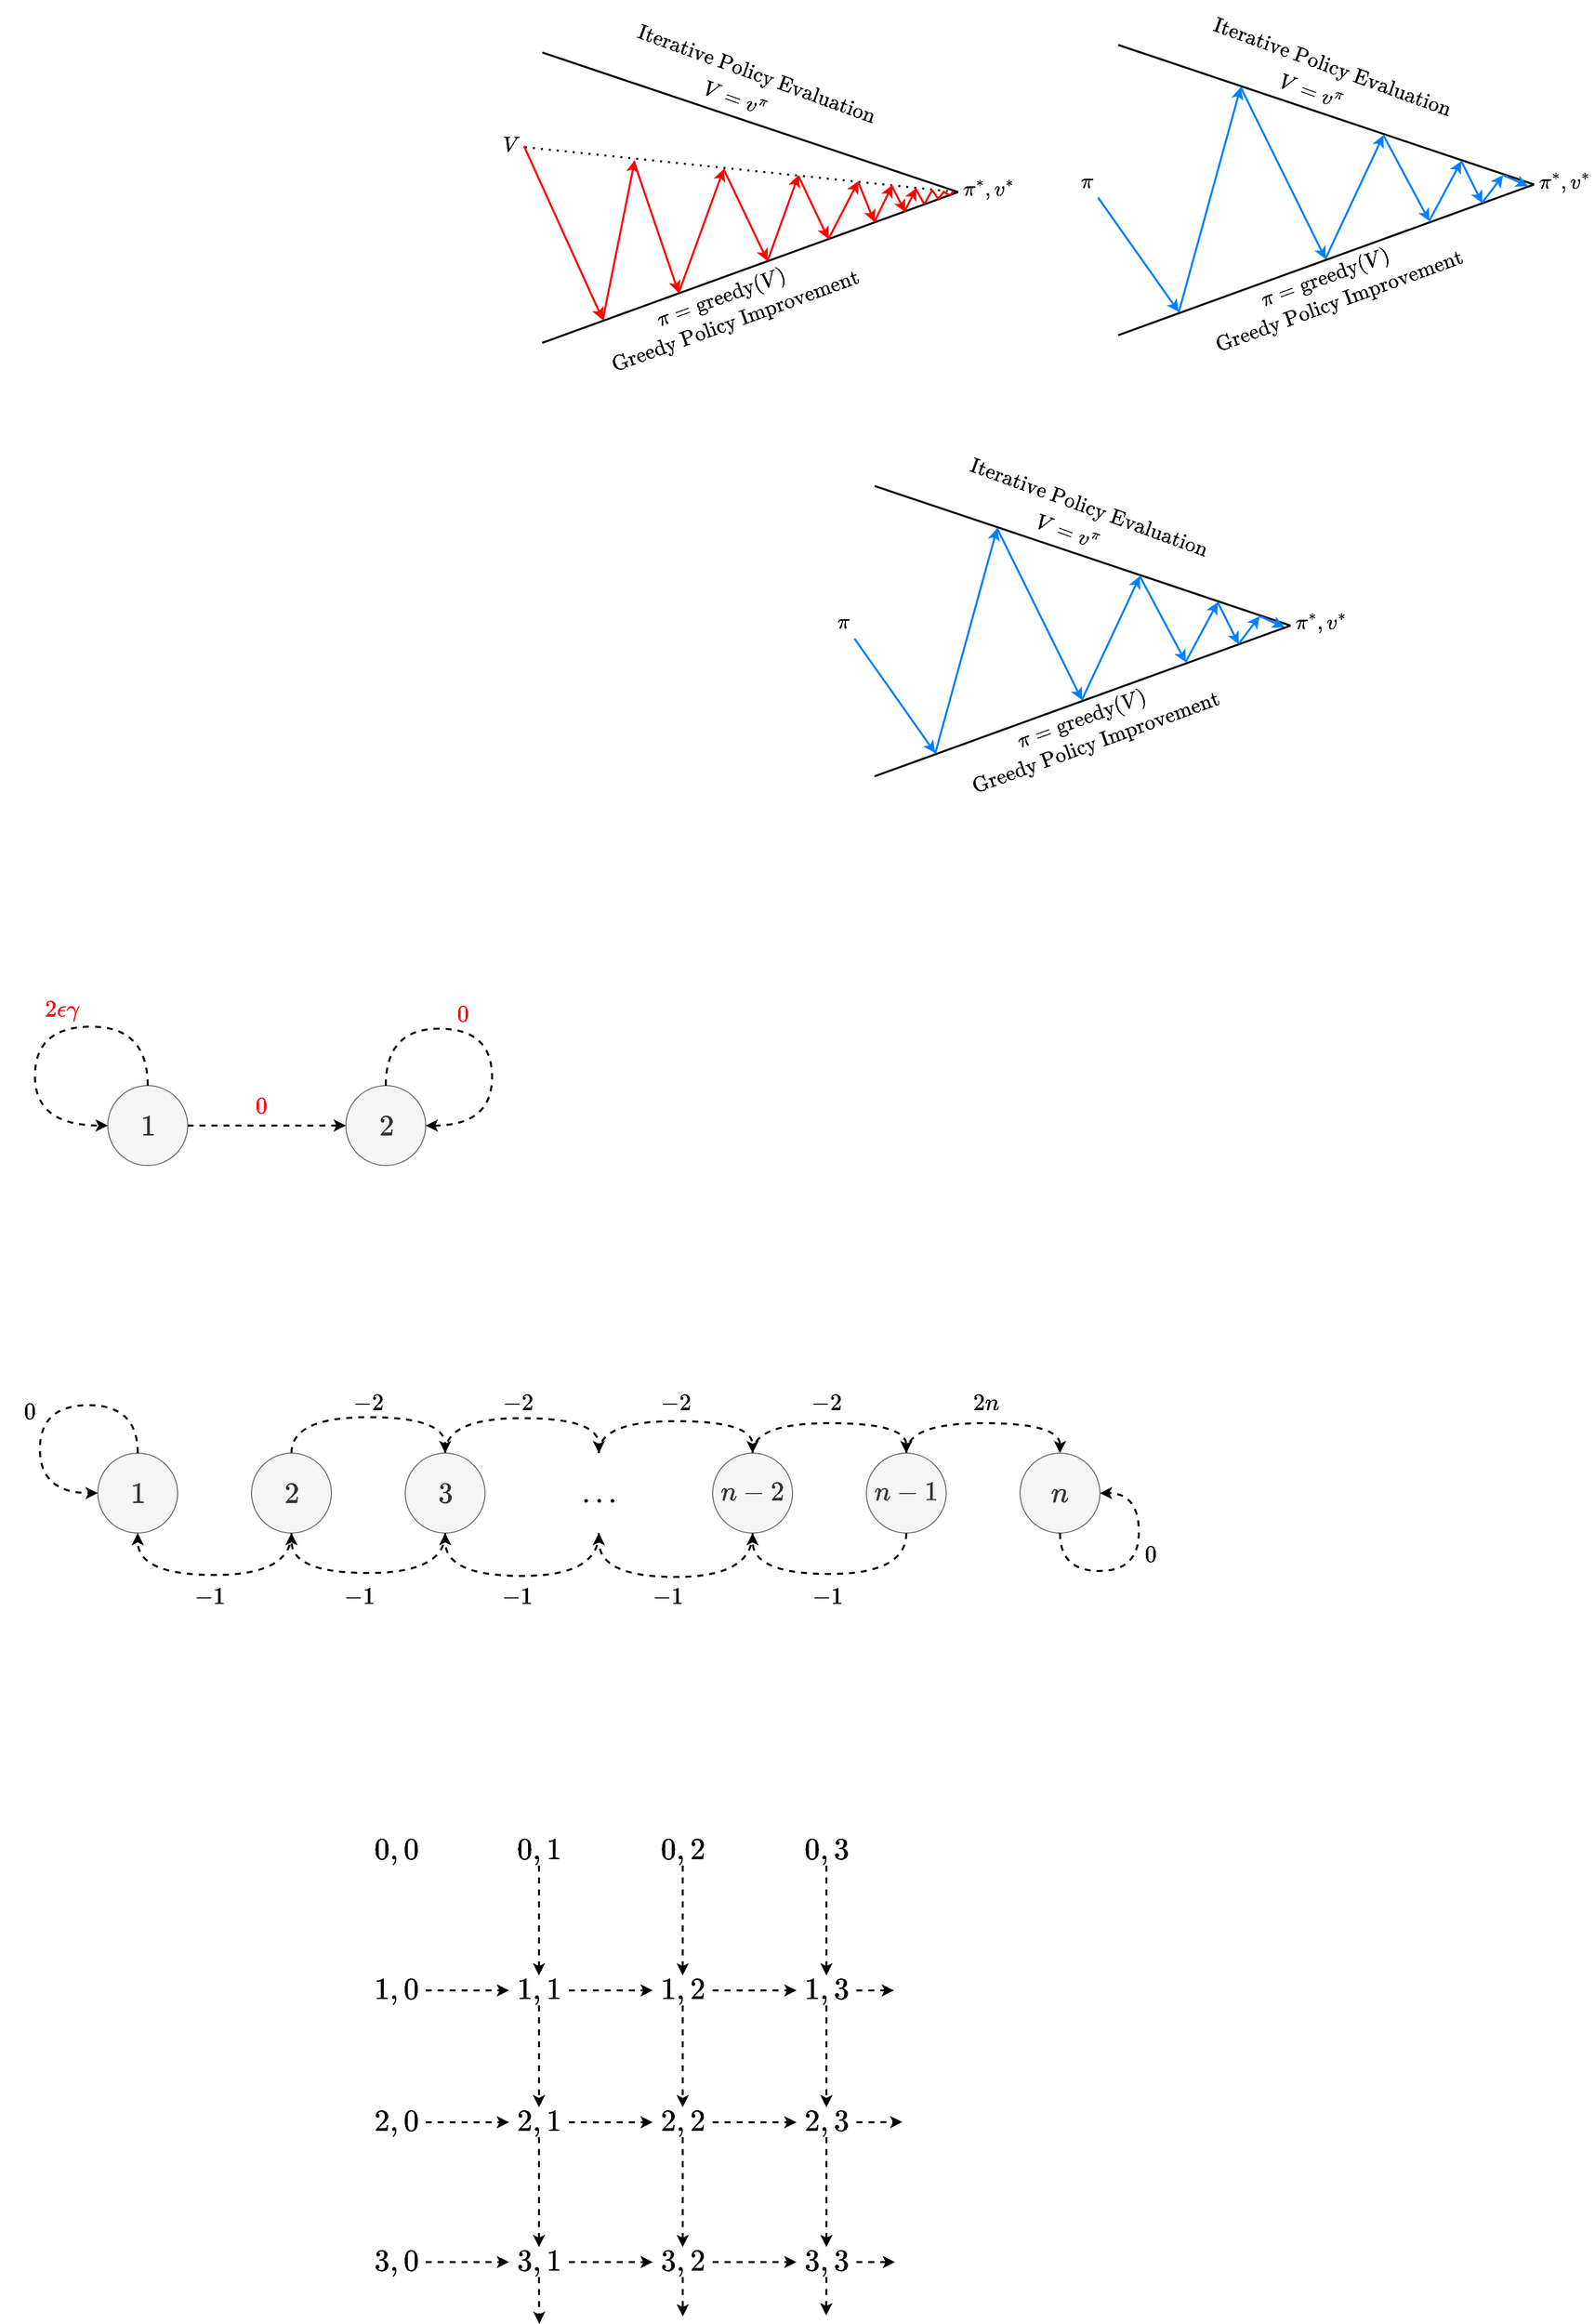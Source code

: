 <mxfile version="21.5.2" type="device">
  <diagram name="Page-1" id="cfPqJcOAZDK_d3xBsmeo">
    <mxGraphModel dx="842" dy="1165" grid="0" gridSize="10" guides="1" tooltips="1" connect="1" arrows="1" fold="1" page="0" pageScale="1" pageWidth="850" pageHeight="1100" math="1" shadow="0">
      <root>
        <mxCell id="0" />
        <mxCell id="1" parent="0" />
        <mxCell id="eVUh2sTWQAKDTClY-ghB-1" value="" style="endArrow=none;html=1;rounded=0;exitX=1.002;exitY=0.901;exitDx=0;exitDy=0;exitPerimeter=0;strokeWidth=2;" edge="1" parent="1">
          <mxGeometry width="50" height="50" relative="1" as="geometry">
            <mxPoint x="1053.24" y="7.284" as="sourcePoint" />
            <mxPoint x="1470" y="-143.66" as="targetPoint" />
          </mxGeometry>
        </mxCell>
        <mxCell id="eVUh2sTWQAKDTClY-ghB-2" value="" style="endArrow=none;html=1;rounded=0;exitX=1.003;exitY=0.056;exitDx=0;exitDy=0;exitPerimeter=0;strokeWidth=2;" edge="1" parent="1">
          <mxGeometry width="50" height="50" relative="1" as="geometry">
            <mxPoint x="1053.36" y="-283.396" as="sourcePoint" />
            <mxPoint x="1470" y="-143.66" as="targetPoint" />
          </mxGeometry>
        </mxCell>
        <mxCell id="eVUh2sTWQAKDTClY-ghB-5" value="" style="endArrow=none;dashed=1;html=1;dashPattern=1 3;strokeWidth=2;rounded=0;" edge="1" parent="1">
          <mxGeometry width="50" height="50" relative="1" as="geometry">
            <mxPoint x="1036" y="-188.66" as="sourcePoint" />
            <mxPoint x="1469" y="-143.66" as="targetPoint" />
          </mxGeometry>
        </mxCell>
        <mxCell id="eVUh2sTWQAKDTClY-ghB-6" value="$$V$$" style="text;html=1;strokeColor=none;fillColor=none;align=center;verticalAlign=middle;whiteSpace=wrap;rounded=0;fontSize=18;" vertex="1" parent="1">
          <mxGeometry x="1010" y="-204.66" width="25" height="30" as="geometry" />
        </mxCell>
        <mxCell id="eVUh2sTWQAKDTClY-ghB-7" value="" style="endArrow=classic;html=1;rounded=0;exitX=1;exitY=0.5;exitDx=0;exitDy=0;strokeWidth=2;fillColor=#dae8fc;strokeColor=#FF0000;" edge="1" parent="1" source="eVUh2sTWQAKDTClY-ghB-6">
          <mxGeometry width="50" height="50" relative="1" as="geometry">
            <mxPoint x="1112" y="-84.66" as="sourcePoint" />
            <mxPoint x="1114" y="-15.66" as="targetPoint" />
          </mxGeometry>
        </mxCell>
        <mxCell id="eVUh2sTWQAKDTClY-ghB-8" value="" style="endArrow=classic;html=1;rounded=0;strokeWidth=2;fillColor=#dae8fc;strokeColor=#FF0000;" edge="1" parent="1">
          <mxGeometry width="50" height="50" relative="1" as="geometry">
            <mxPoint x="1114" y="-15.66" as="sourcePoint" />
            <mxPoint x="1146" y="-175.66" as="targetPoint" />
          </mxGeometry>
        </mxCell>
        <mxCell id="eVUh2sTWQAKDTClY-ghB-9" value="" style="endArrow=classic;html=1;rounded=0;exitX=1;exitY=0.5;exitDx=0;exitDy=0;strokeWidth=2;fillColor=#dae8fc;strokeColor=#FF0000;" edge="1" parent="1">
          <mxGeometry width="50" height="50" relative="1" as="geometry">
            <mxPoint x="1145" y="-174.66" as="sourcePoint" />
            <mxPoint x="1190" y="-42.66" as="targetPoint" />
          </mxGeometry>
        </mxCell>
        <mxCell id="eVUh2sTWQAKDTClY-ghB-10" value="" style="endArrow=classic;html=1;rounded=0;strokeWidth=2;fillColor=#dae8fc;strokeColor=#FF0000;" edge="1" parent="1">
          <mxGeometry width="50" height="50" relative="1" as="geometry">
            <mxPoint x="1190" y="-42.66" as="sourcePoint" />
            <mxPoint x="1235" y="-166.66" as="targetPoint" />
          </mxGeometry>
        </mxCell>
        <mxCell id="eVUh2sTWQAKDTClY-ghB-11" value="" style="endArrow=classic;html=1;rounded=0;strokeWidth=2;fillColor=#dae8fc;strokeColor=#FF0000;" edge="1" parent="1">
          <mxGeometry width="50" height="50" relative="1" as="geometry">
            <mxPoint x="1235" y="-166.66" as="sourcePoint" />
            <mxPoint x="1279" y="-74.66" as="targetPoint" />
          </mxGeometry>
        </mxCell>
        <mxCell id="eVUh2sTWQAKDTClY-ghB-12" value="" style="endArrow=classic;html=1;rounded=0;strokeWidth=2;fillColor=#dae8fc;strokeColor=#FF0000;" edge="1" parent="1">
          <mxGeometry width="50" height="50" relative="1" as="geometry">
            <mxPoint x="1279" y="-74.66" as="sourcePoint" />
            <mxPoint x="1310" y="-160.66" as="targetPoint" />
          </mxGeometry>
        </mxCell>
        <mxCell id="eVUh2sTWQAKDTClY-ghB-13" value="" style="endArrow=classic;html=1;rounded=0;strokeWidth=2;fillColor=#dae8fc;strokeColor=#FF0000;" edge="1" parent="1">
          <mxGeometry width="50" height="50" relative="1" as="geometry">
            <mxPoint x="1310" y="-159.66" as="sourcePoint" />
            <mxPoint x="1340" y="-96.66" as="targetPoint" />
          </mxGeometry>
        </mxCell>
        <mxCell id="eVUh2sTWQAKDTClY-ghB-14" value="" style="endArrow=classic;html=1;rounded=0;strokeWidth=2;fillColor=#dae8fc;strokeColor=#FF0000;" edge="1" parent="1">
          <mxGeometry width="50" height="50" relative="1" as="geometry">
            <mxPoint x="1340" y="-96.66" as="sourcePoint" />
            <mxPoint x="1370" y="-154.66" as="targetPoint" />
          </mxGeometry>
        </mxCell>
        <mxCell id="eVUh2sTWQAKDTClY-ghB-15" value="" style="endArrow=classic;html=1;rounded=0;strokeWidth=2;fillColor=#dae8fc;strokeColor=#FF0000;" edge="1" parent="1">
          <mxGeometry width="50" height="50" relative="1" as="geometry">
            <mxPoint x="1370" y="-153.66" as="sourcePoint" />
            <mxPoint x="1386" y="-113.66" as="targetPoint" />
          </mxGeometry>
        </mxCell>
        <mxCell id="eVUh2sTWQAKDTClY-ghB-16" value="" style="endArrow=classic;html=1;rounded=0;strokeWidth=2;fillColor=#dae8fc;strokeColor=#FF0000;" edge="1" parent="1">
          <mxGeometry width="50" height="50" relative="1" as="geometry">
            <mxPoint x="1386" y="-113.66" as="sourcePoint" />
            <mxPoint x="1404" y="-150.66" as="targetPoint" />
          </mxGeometry>
        </mxCell>
        <mxCell id="eVUh2sTWQAKDTClY-ghB-18" value="" style="endArrow=classic;html=1;rounded=0;strokeWidth=2;fillColor=#dae8fc;strokeColor=#FF0000;" edge="1" parent="1">
          <mxGeometry width="50" height="50" relative="1" as="geometry">
            <mxPoint x="1403" y="-150.66" as="sourcePoint" />
            <mxPoint x="1417" y="-123.66" as="targetPoint" />
          </mxGeometry>
        </mxCell>
        <mxCell id="eVUh2sTWQAKDTClY-ghB-19" value="" style="endArrow=classic;html=1;rounded=0;strokeWidth=2;fillColor=#dae8fc;strokeColor=#FF0000;" edge="1" parent="1">
          <mxGeometry width="50" height="50" relative="1" as="geometry">
            <mxPoint x="1416" y="-123.66" as="sourcePoint" />
            <mxPoint x="1428" y="-147.66" as="targetPoint" />
          </mxGeometry>
        </mxCell>
        <mxCell id="eVUh2sTWQAKDTClY-ghB-20" value="" style="endArrow=none;html=1;rounded=0;endFill=0;strokeWidth=2;fillColor=#dae8fc;strokeColor=#FF0000;" edge="1" parent="1">
          <mxGeometry width="50" height="50" relative="1" as="geometry">
            <mxPoint x="1427" y="-147.66" as="sourcePoint" />
            <mxPoint x="1436" y="-131.66" as="targetPoint" />
          </mxGeometry>
        </mxCell>
        <mxCell id="eVUh2sTWQAKDTClY-ghB-21" value="" style="endArrow=none;html=1;rounded=0;endFill=0;strokeWidth=2;fillColor=#dae8fc;strokeColor=#FF0000;" edge="1" parent="1">
          <mxGeometry width="50" height="50" relative="1" as="geometry">
            <mxPoint x="1436" y="-131.66" as="sourcePoint" />
            <mxPoint x="1444" y="-145.66" as="targetPoint" />
          </mxGeometry>
        </mxCell>
        <mxCell id="eVUh2sTWQAKDTClY-ghB-22" value="" style="endArrow=none;html=1;rounded=0;endFill=0;strokeWidth=2;fillColor=#dae8fc;strokeColor=#FF0000;" edge="1" parent="1">
          <mxGeometry width="50" height="50" relative="1" as="geometry">
            <mxPoint x="1444" y="-145.66" as="sourcePoint" />
            <mxPoint x="1450" y="-136.66" as="targetPoint" />
          </mxGeometry>
        </mxCell>
        <mxCell id="eVUh2sTWQAKDTClY-ghB-23" value="" style="endArrow=none;html=1;rounded=0;endFill=0;strokeWidth=2;fillColor=#dae8fc;strokeColor=#FF0000;" edge="1" parent="1">
          <mxGeometry width="50" height="50" relative="1" as="geometry">
            <mxPoint x="1450" y="-136.66" as="sourcePoint" />
            <mxPoint x="1456" y="-144.66" as="targetPoint" />
          </mxGeometry>
        </mxCell>
        <mxCell id="eVUh2sTWQAKDTClY-ghB-24" value="" style="endArrow=none;html=1;rounded=0;endFill=0;strokeWidth=2;fillColor=#dae8fc;strokeColor=#FF0000;" edge="1" parent="1">
          <mxGeometry width="50" height="50" relative="1" as="geometry">
            <mxPoint x="1456" y="-143.66" as="sourcePoint" />
            <mxPoint x="1461" y="-140.66" as="targetPoint" />
          </mxGeometry>
        </mxCell>
        <mxCell id="eVUh2sTWQAKDTClY-ghB-25" value="" style="endArrow=none;html=1;rounded=0;endFill=0;strokeWidth=2;fillColor=#dae8fc;strokeColor=#FF0000;" edge="1" parent="1">
          <mxGeometry width="50" height="50" relative="1" as="geometry">
            <mxPoint x="1462" y="-140.66" as="sourcePoint" />
            <mxPoint x="1465" y="-144.66" as="targetPoint" />
          </mxGeometry>
        </mxCell>
        <mxCell id="eVUh2sTWQAKDTClY-ghB-26" value="$$\pi=\text{greedy}(V)$$" style="text;html=1;strokeColor=none;fillColor=none;align=center;verticalAlign=middle;whiteSpace=wrap;rounded=0;rotation=-20;fontSize=18;" vertex="1" parent="1">
          <mxGeometry x="1203" y="-52.66" width="60" height="30" as="geometry" />
        </mxCell>
        <mxCell id="eVUh2sTWQAKDTClY-ghB-27" value="$$V = v^\pi$$" style="text;html=1;strokeColor=none;fillColor=none;align=center;verticalAlign=middle;whiteSpace=wrap;rounded=0;rotation=20;fontSize=18;" vertex="1" parent="1">
          <mxGeometry x="1171" y="-250.66" width="151" height="30" as="geometry" />
        </mxCell>
        <mxCell id="eVUh2sTWQAKDTClY-ghB-31" value="$$\pi^*, v^*$$" style="text;html=1;strokeColor=none;fillColor=none;align=center;verticalAlign=middle;whiteSpace=wrap;rounded=0;fontSize=18;" vertex="1" parent="1">
          <mxGeometry x="1488" y="-160.66" width="25" height="30" as="geometry" />
        </mxCell>
        <mxCell id="eVUh2sTWQAKDTClY-ghB-32" value="&lt;font style=&quot;font-size: 18px;&quot;&gt;$$\text{Greedy Policy Improvement}$$&lt;/font&gt;" style="text;html=1;strokeColor=none;fillColor=none;align=center;verticalAlign=middle;whiteSpace=wrap;rounded=0;rotation=-20;" vertex="1" parent="1">
          <mxGeometry x="1216.5" y="-28.66" width="60" height="30" as="geometry" />
        </mxCell>
        <mxCell id="eVUh2sTWQAKDTClY-ghB-33" value="&lt;font style=&quot;font-size: 18px;&quot;&gt;$$\text{Iterative Policy Evaluation}$$&lt;/font&gt;" style="text;html=1;strokeColor=none;fillColor=none;align=center;verticalAlign=middle;whiteSpace=wrap;rounded=0;rotation=20;" vertex="1" parent="1">
          <mxGeometry x="1130" y="-275.66" width="276" height="30" as="geometry" />
        </mxCell>
        <mxCell id="eVUh2sTWQAKDTClY-ghB-34" value="" style="endArrow=none;html=1;rounded=0;exitX=1.002;exitY=0.901;exitDx=0;exitDy=0;exitPerimeter=0;strokeWidth=2;" edge="1" parent="1">
          <mxGeometry width="50" height="50" relative="1" as="geometry">
            <mxPoint x="1630.24" y="-0.316" as="sourcePoint" />
            <mxPoint x="2047" y="-151.26" as="targetPoint" />
          </mxGeometry>
        </mxCell>
        <mxCell id="eVUh2sTWQAKDTClY-ghB-35" value="" style="endArrow=none;html=1;rounded=0;exitX=1.003;exitY=0.056;exitDx=0;exitDy=0;exitPerimeter=0;strokeWidth=2;" edge="1" parent="1">
          <mxGeometry width="50" height="50" relative="1" as="geometry">
            <mxPoint x="1630.36" y="-290.996" as="sourcePoint" />
            <mxPoint x="2047" y="-151.26" as="targetPoint" />
          </mxGeometry>
        </mxCell>
        <mxCell id="eVUh2sTWQAKDTClY-ghB-37" value="$$\pi$$" style="text;html=1;strokeColor=none;fillColor=none;align=center;verticalAlign=middle;whiteSpace=wrap;rounded=0;fontSize=18;" vertex="1" parent="1">
          <mxGeometry x="1587" y="-168.26" width="25" height="30" as="geometry" />
        </mxCell>
        <mxCell id="eVUh2sTWQAKDTClY-ghB-38" value="" style="endArrow=classic;html=1;rounded=0;exitX=1;exitY=0.5;exitDx=0;exitDy=0;strokeWidth=2;fillColor=#dae8fc;strokeColor=#007FFF;" edge="1" parent="1">
          <mxGeometry width="50" height="50" relative="1" as="geometry">
            <mxPoint x="1753" y="-248.66" as="sourcePoint" />
            <mxPoint x="1838" y="-76.66" as="targetPoint" />
          </mxGeometry>
        </mxCell>
        <mxCell id="eVUh2sTWQAKDTClY-ghB-39" value="" style="endArrow=classic;html=1;rounded=0;strokeWidth=2;fillColor=#dae8fc;strokeColor=#007FFF;" edge="1" parent="1">
          <mxGeometry width="50" height="50" relative="1" as="geometry">
            <mxPoint x="1691" y="-23.26" as="sourcePoint" />
            <mxPoint x="1753" y="-248.66" as="targetPoint" />
          </mxGeometry>
        </mxCell>
        <mxCell id="eVUh2sTWQAKDTClY-ghB-56" value="$$\pi=\text{greedy}(V)$$" style="text;html=1;strokeColor=none;fillColor=none;align=center;verticalAlign=middle;whiteSpace=wrap;rounded=0;rotation=-20;fontSize=18;" vertex="1" parent="1">
          <mxGeometry x="1808.25" y="-72.66" width="60" height="30" as="geometry" />
        </mxCell>
        <mxCell id="eVUh2sTWQAKDTClY-ghB-57" value="$$V = v^\pi$$" style="text;html=1;strokeColor=none;fillColor=none;align=center;verticalAlign=middle;whiteSpace=wrap;rounded=0;rotation=20;fontSize=18;" vertex="1" parent="1">
          <mxGeometry x="1748" y="-258.26" width="151" height="30" as="geometry" />
        </mxCell>
        <mxCell id="eVUh2sTWQAKDTClY-ghB-58" value="$$\pi^*, v^*$$" style="text;html=1;strokeColor=none;fillColor=none;align=center;verticalAlign=middle;whiteSpace=wrap;rounded=0;fontSize=18;" vertex="1" parent="1">
          <mxGeometry x="2065" y="-168.26" width="25" height="30" as="geometry" />
        </mxCell>
        <mxCell id="eVUh2sTWQAKDTClY-ghB-59" value="&lt;font style=&quot;font-size: 18px;&quot;&gt;$$\text{Greedy Policy Improvement}$$&lt;/font&gt;" style="text;html=1;strokeColor=none;fillColor=none;align=center;verticalAlign=middle;whiteSpace=wrap;rounded=0;rotation=-20;" vertex="1" parent="1">
          <mxGeometry x="1821.75" y="-48.66" width="60" height="30" as="geometry" />
        </mxCell>
        <mxCell id="eVUh2sTWQAKDTClY-ghB-60" value="&lt;font style=&quot;font-size: 18px;&quot;&gt;$$\text{Iterative Policy Evaluation}$$&lt;/font&gt;" style="text;html=1;strokeColor=none;fillColor=none;align=center;verticalAlign=middle;whiteSpace=wrap;rounded=0;rotation=20;" vertex="1" parent="1">
          <mxGeometry x="1707" y="-283.26" width="276" height="30" as="geometry" />
        </mxCell>
        <mxCell id="eVUh2sTWQAKDTClY-ghB-61" value="" style="endArrow=classic;html=1;rounded=0;strokeWidth=2;fillColor=#dae8fc;strokeColor=#007FFF;" edge="1" parent="1" source="eVUh2sTWQAKDTClY-ghB-37">
          <mxGeometry width="50" height="50" relative="1" as="geometry">
            <mxPoint x="1622" y="-143.66" as="sourcePoint" />
            <mxPoint x="1691" y="-23.66" as="targetPoint" />
          </mxGeometry>
        </mxCell>
        <mxCell id="eVUh2sTWQAKDTClY-ghB-64" value="" style="endArrow=classic;html=1;rounded=0;exitX=1;exitY=0.5;exitDx=0;exitDy=0;strokeWidth=2;fillColor=#dae8fc;strokeColor=#007FFF;" edge="1" parent="1">
          <mxGeometry width="50" height="50" relative="1" as="geometry">
            <mxPoint x="1896" y="-200.66" as="sourcePoint" />
            <mxPoint x="1942" y="-114.66" as="targetPoint" />
          </mxGeometry>
        </mxCell>
        <mxCell id="eVUh2sTWQAKDTClY-ghB-65" value="" style="endArrow=classic;html=1;rounded=0;strokeWidth=2;fillColor=#dae8fc;strokeColor=#007FFF;" edge="1" parent="1">
          <mxGeometry width="50" height="50" relative="1" as="geometry">
            <mxPoint x="1838" y="-76.96" as="sourcePoint" />
            <mxPoint x="1896" y="-200.66" as="targetPoint" />
          </mxGeometry>
        </mxCell>
        <mxCell id="eVUh2sTWQAKDTClY-ghB-66" value="" style="endArrow=classic;html=1;rounded=0;exitX=1;exitY=0.5;exitDx=0;exitDy=0;strokeWidth=2;fillColor=#dae8fc;strokeColor=#007FFF;" edge="1" parent="1">
          <mxGeometry width="50" height="50" relative="1" as="geometry">
            <mxPoint x="1974" y="-174.66" as="sourcePoint" />
            <mxPoint x="1995" y="-132.66" as="targetPoint" />
          </mxGeometry>
        </mxCell>
        <mxCell id="eVUh2sTWQAKDTClY-ghB-67" value="" style="endArrow=classic;html=1;rounded=0;strokeWidth=2;fillColor=#dae8fc;strokeColor=#007FFF;" edge="1" parent="1">
          <mxGeometry width="50" height="50" relative="1" as="geometry">
            <mxPoint x="1942" y="-114.96" as="sourcePoint" />
            <mxPoint x="1974" y="-174.66" as="targetPoint" />
          </mxGeometry>
        </mxCell>
        <mxCell id="eVUh2sTWQAKDTClY-ghB-68" value="" style="endArrow=classic;html=1;rounded=0;exitX=1;exitY=0.5;exitDx=0;exitDy=0;strokeWidth=2;fillColor=#dae8fc;strokeColor=#007FFF;" edge="1" parent="1">
          <mxGeometry width="50" height="50" relative="1" as="geometry">
            <mxPoint x="2016" y="-160.66" as="sourcePoint" />
            <mxPoint x="2041" y="-149.66" as="targetPoint" />
          </mxGeometry>
        </mxCell>
        <mxCell id="eVUh2sTWQAKDTClY-ghB-69" value="" style="endArrow=classic;html=1;rounded=0;strokeWidth=2;fillColor=#dae8fc;strokeColor=#007FFF;" edge="1" parent="1">
          <mxGeometry width="50" height="50" relative="1" as="geometry">
            <mxPoint x="1995" y="-132.96" as="sourcePoint" />
            <mxPoint x="2016" y="-160.66" as="targetPoint" />
          </mxGeometry>
        </mxCell>
        <mxCell id="eVUh2sTWQAKDTClY-ghB-76" style="edgeStyle=orthogonalEdgeStyle;shape=connector;curved=1;rounded=0;orthogonalLoop=1;jettySize=auto;html=1;exitX=1;exitY=0.5;exitDx=0;exitDy=0;entryX=0;entryY=0.5;entryDx=0;entryDy=0;dashed=1;labelBackgroundColor=default;strokeColor=default;strokeWidth=2;fontFamily=Helvetica;fontSize=11;fontColor=default;endArrow=classic;" edge="1" parent="1" source="eVUh2sTWQAKDTClY-ghB-71" target="eVUh2sTWQAKDTClY-ghB-72">
          <mxGeometry relative="1" as="geometry" />
        </mxCell>
        <mxCell id="eVUh2sTWQAKDTClY-ghB-71" value="$$1$$" style="ellipse;whiteSpace=wrap;html=1;aspect=fixed;fillColor=#f5f5f5;fontColor=#333333;strokeColor=#666666;fontSize=25;" vertex="1" parent="1">
          <mxGeometry x="618" y="751" width="80" height="80" as="geometry" />
        </mxCell>
        <mxCell id="eVUh2sTWQAKDTClY-ghB-72" value="$$2$$" style="ellipse;whiteSpace=wrap;html=1;aspect=fixed;fillColor=#f5f5f5;fontColor=#333333;strokeColor=#666666;fontSize=25;" vertex="1" parent="1">
          <mxGeometry x="856.5" y="751" width="80" height="80" as="geometry" />
        </mxCell>
        <mxCell id="eVUh2sTWQAKDTClY-ghB-73" style="edgeStyle=orthogonalEdgeStyle;rounded=0;orthogonalLoop=1;jettySize=auto;html=1;exitX=0.5;exitY=0;exitDx=0;exitDy=0;entryX=0;entryY=0.5;entryDx=0;entryDy=0;curved=1;dashed=1;strokeWidth=2;" edge="1" parent="1" source="eVUh2sTWQAKDTClY-ghB-71" target="eVUh2sTWQAKDTClY-ghB-71">
          <mxGeometry relative="1" as="geometry">
            <Array as="points">
              <mxPoint x="658" y="692" />
              <mxPoint x="545" y="692" />
              <mxPoint x="545" y="791" />
            </Array>
          </mxGeometry>
        </mxCell>
        <mxCell id="eVUh2sTWQAKDTClY-ghB-77" style="edgeStyle=orthogonalEdgeStyle;shape=connector;curved=1;rounded=0;orthogonalLoop=1;jettySize=auto;html=1;exitX=0.5;exitY=0;exitDx=0;exitDy=0;entryX=1;entryY=0.5;entryDx=0;entryDy=0;dashed=1;labelBackgroundColor=default;strokeColor=default;strokeWidth=2;fontFamily=Helvetica;fontSize=11;fontColor=default;endArrow=classic;" edge="1" parent="1" source="eVUh2sTWQAKDTClY-ghB-72" target="eVUh2sTWQAKDTClY-ghB-72">
          <mxGeometry relative="1" as="geometry">
            <Array as="points">
              <mxPoint x="897" y="694" />
              <mxPoint x="1003" y="694" />
              <mxPoint x="1003" y="791" />
            </Array>
          </mxGeometry>
        </mxCell>
        <mxCell id="eVUh2sTWQAKDTClY-ghB-80" value="$$2 \epsilon \gamma$$" style="text;html=1;strokeColor=none;fillColor=none;align=center;verticalAlign=middle;whiteSpace=wrap;rounded=0;fontSize=20;fontFamily=Helvetica;fontColor=#FF0000;" vertex="1" parent="1">
          <mxGeometry x="542" y="659" width="60" height="30" as="geometry" />
        </mxCell>
        <mxCell id="eVUh2sTWQAKDTClY-ghB-81" value="$$0$$" style="text;html=1;strokeColor=none;fillColor=none;align=center;verticalAlign=middle;whiteSpace=wrap;rounded=0;fontSize=20;fontFamily=Helvetica;fontColor=#FF0000;" vertex="1" parent="1">
          <mxGeometry x="742" y="756" width="60" height="30" as="geometry" />
        </mxCell>
        <mxCell id="eVUh2sTWQAKDTClY-ghB-82" value="$$0$$" style="text;html=1;strokeColor=none;fillColor=none;align=center;verticalAlign=middle;whiteSpace=wrap;rounded=0;fontSize=20;fontFamily=Helvetica;fontColor=#FF0000;" vertex="1" parent="1">
          <mxGeometry x="944" y="664" width="60" height="30" as="geometry" />
        </mxCell>
        <mxCell id="eVUh2sTWQAKDTClY-ghB-83" value="$$1$$" style="ellipse;whiteSpace=wrap;html=1;aspect=fixed;fillColor=#f5f5f5;fontColor=#333333;strokeColor=#666666;fontSize=25;" vertex="1" parent="1">
          <mxGeometry x="608" y="1119" width="80" height="80" as="geometry" />
        </mxCell>
        <mxCell id="eVUh2sTWQAKDTClY-ghB-90" style="edgeStyle=orthogonalEdgeStyle;shape=connector;curved=1;rounded=0;orthogonalLoop=1;jettySize=auto;html=1;exitX=0.5;exitY=1;exitDx=0;exitDy=0;entryX=0.5;entryY=1;entryDx=0;entryDy=0;dashed=1;labelBackgroundColor=default;strokeColor=default;strokeWidth=2;fontFamily=Helvetica;fontSize=11;fontColor=default;endArrow=classic;" edge="1" parent="1" source="eVUh2sTWQAKDTClY-ghB-84" target="eVUh2sTWQAKDTClY-ghB-83">
          <mxGeometry relative="1" as="geometry">
            <Array as="points">
              <mxPoint x="802" y="1241" />
              <mxPoint x="648" y="1241" />
            </Array>
          </mxGeometry>
        </mxCell>
        <mxCell id="eVUh2sTWQAKDTClY-ghB-97" style="edgeStyle=orthogonalEdgeStyle;shape=connector;curved=1;rounded=0;orthogonalLoop=1;jettySize=auto;html=1;exitX=0.5;exitY=0;exitDx=0;exitDy=0;entryX=0.5;entryY=0;entryDx=0;entryDy=0;dashed=1;labelBackgroundColor=default;strokeColor=default;strokeWidth=2;fontFamily=Helvetica;fontSize=11;fontColor=default;endArrow=classic;" edge="1" parent="1" source="eVUh2sTWQAKDTClY-ghB-84" target="eVUh2sTWQAKDTClY-ghB-85">
          <mxGeometry relative="1" as="geometry">
            <Array as="points">
              <mxPoint x="802" y="1083" />
              <mxPoint x="956" y="1083" />
            </Array>
          </mxGeometry>
        </mxCell>
        <mxCell id="eVUh2sTWQAKDTClY-ghB-84" value="$$2$$" style="ellipse;whiteSpace=wrap;html=1;aspect=fixed;fillColor=#f5f5f5;fontColor=#333333;strokeColor=#666666;fontSize=25;" vertex="1" parent="1">
          <mxGeometry x="762" y="1119" width="80" height="80" as="geometry" />
        </mxCell>
        <mxCell id="eVUh2sTWQAKDTClY-ghB-93" style="edgeStyle=orthogonalEdgeStyle;shape=connector;curved=1;rounded=0;orthogonalLoop=1;jettySize=auto;html=1;exitX=0.5;exitY=1;exitDx=0;exitDy=0;entryX=0.5;entryY=1;entryDx=0;entryDy=0;dashed=1;labelBackgroundColor=default;strokeColor=default;strokeWidth=2;fontFamily=Helvetica;fontSize=11;fontColor=default;endArrow=classic;" edge="1" parent="1" source="eVUh2sTWQAKDTClY-ghB-85" target="eVUh2sTWQAKDTClY-ghB-84">
          <mxGeometry relative="1" as="geometry">
            <Array as="points">
              <mxPoint x="956" y="1239" />
              <mxPoint x="802" y="1239" />
            </Array>
          </mxGeometry>
        </mxCell>
        <mxCell id="eVUh2sTWQAKDTClY-ghB-98" style="edgeStyle=orthogonalEdgeStyle;shape=connector;curved=1;rounded=0;orthogonalLoop=1;jettySize=auto;html=1;exitX=0.5;exitY=0;exitDx=0;exitDy=0;entryX=0.5;entryY=0;entryDx=0;entryDy=0;dashed=1;labelBackgroundColor=default;strokeColor=default;strokeWidth=2;fontFamily=Helvetica;fontSize=11;fontColor=default;endArrow=classic;" edge="1" parent="1" source="eVUh2sTWQAKDTClY-ghB-85" target="eVUh2sTWQAKDTClY-ghB-91">
          <mxGeometry relative="1" as="geometry">
            <Array as="points">
              <mxPoint x="956" y="1084" />
              <mxPoint x="1110" y="1084" />
            </Array>
          </mxGeometry>
        </mxCell>
        <mxCell id="eVUh2sTWQAKDTClY-ghB-85" value="$$3$$" style="ellipse;whiteSpace=wrap;html=1;aspect=fixed;fillColor=#f5f5f5;fontColor=#333333;strokeColor=#666666;fontSize=25;" vertex="1" parent="1">
          <mxGeometry x="916" y="1119" width="80" height="80" as="geometry" />
        </mxCell>
        <mxCell id="eVUh2sTWQAKDTClY-ghB-95" style="edgeStyle=orthogonalEdgeStyle;shape=connector;curved=1;rounded=0;orthogonalLoop=1;jettySize=auto;html=1;exitX=0.5;exitY=1;exitDx=0;exitDy=0;entryX=0.5;entryY=1;entryDx=0;entryDy=0;dashed=1;labelBackgroundColor=default;strokeColor=default;strokeWidth=2;fontFamily=Helvetica;fontSize=11;fontColor=default;endArrow=classic;" edge="1" parent="1" source="eVUh2sTWQAKDTClY-ghB-86" target="eVUh2sTWQAKDTClY-ghB-91">
          <mxGeometry relative="1" as="geometry">
            <Array as="points">
              <mxPoint x="1264" y="1243" />
              <mxPoint x="1110" y="1243" />
            </Array>
          </mxGeometry>
        </mxCell>
        <mxCell id="eVUh2sTWQAKDTClY-ghB-100" style="edgeStyle=orthogonalEdgeStyle;shape=connector;curved=1;rounded=0;orthogonalLoop=1;jettySize=auto;html=1;exitX=0.5;exitY=0;exitDx=0;exitDy=0;entryX=0.5;entryY=0;entryDx=0;entryDy=0;dashed=1;labelBackgroundColor=default;strokeColor=default;strokeWidth=2;fontFamily=Helvetica;fontSize=11;fontColor=default;endArrow=classic;" edge="1" parent="1" source="eVUh2sTWQAKDTClY-ghB-86" target="eVUh2sTWQAKDTClY-ghB-87">
          <mxGeometry relative="1" as="geometry">
            <Array as="points">
              <mxPoint x="1264" y="1089" />
              <mxPoint x="1418" y="1089" />
            </Array>
          </mxGeometry>
        </mxCell>
        <mxCell id="eVUh2sTWQAKDTClY-ghB-86" value="$$n-2$$" style="ellipse;whiteSpace=wrap;html=1;aspect=fixed;fillColor=#f5f5f5;fontColor=#333333;strokeColor=#666666;fontSize=23;" vertex="1" parent="1">
          <mxGeometry x="1224" y="1119" width="80" height="80" as="geometry" />
        </mxCell>
        <mxCell id="eVUh2sTWQAKDTClY-ghB-96" style="edgeStyle=orthogonalEdgeStyle;shape=connector;curved=1;rounded=0;orthogonalLoop=1;jettySize=auto;html=1;exitX=0.5;exitY=1;exitDx=0;exitDy=0;dashed=1;labelBackgroundColor=default;strokeColor=default;strokeWidth=2;fontFamily=Helvetica;fontSize=11;fontColor=default;endArrow=classic;entryX=0.5;entryY=1;entryDx=0;entryDy=0;" edge="1" parent="1" source="eVUh2sTWQAKDTClY-ghB-87" target="eVUh2sTWQAKDTClY-ghB-86">
          <mxGeometry relative="1" as="geometry">
            <mxPoint x="1346.909" y="1275.0" as="targetPoint" />
            <Array as="points">
              <mxPoint x="1418" y="1240" />
              <mxPoint x="1264" y="1240" />
            </Array>
          </mxGeometry>
        </mxCell>
        <mxCell id="eVUh2sTWQAKDTClY-ghB-101" style="edgeStyle=orthogonalEdgeStyle;shape=connector;curved=1;rounded=0;orthogonalLoop=1;jettySize=auto;html=1;exitX=0.5;exitY=0;exitDx=0;exitDy=0;entryX=0.5;entryY=0;entryDx=0;entryDy=0;dashed=1;labelBackgroundColor=default;strokeColor=default;strokeWidth=2;fontFamily=Helvetica;fontSize=11;fontColor=default;endArrow=classic;" edge="1" parent="1" source="eVUh2sTWQAKDTClY-ghB-87" target="eVUh2sTWQAKDTClY-ghB-88">
          <mxGeometry relative="1" as="geometry">
            <Array as="points">
              <mxPoint x="1418" y="1089" />
              <mxPoint x="1572" y="1089" />
            </Array>
          </mxGeometry>
        </mxCell>
        <mxCell id="eVUh2sTWQAKDTClY-ghB-87" value="$$n-1$$" style="ellipse;whiteSpace=wrap;html=1;aspect=fixed;fillColor=#f5f5f5;fontColor=#333333;strokeColor=#666666;fontSize=23;" vertex="1" parent="1">
          <mxGeometry x="1378" y="1119" width="80" height="80" as="geometry" />
        </mxCell>
        <mxCell id="eVUh2sTWQAKDTClY-ghB-88" value="$$n$$" style="ellipse;whiteSpace=wrap;html=1;aspect=fixed;fillColor=#f5f5f5;fontColor=#333333;strokeColor=#666666;fontSize=25;" vertex="1" parent="1">
          <mxGeometry x="1532" y="1119" width="80" height="80" as="geometry" />
        </mxCell>
        <mxCell id="eVUh2sTWQAKDTClY-ghB-89" style="edgeStyle=orthogonalEdgeStyle;shape=connector;curved=1;rounded=0;orthogonalLoop=1;jettySize=auto;html=1;exitX=0.5;exitY=0;exitDx=0;exitDy=0;entryX=0;entryY=0.5;entryDx=0;entryDy=0;dashed=1;labelBackgroundColor=default;strokeColor=default;strokeWidth=2;fontFamily=Helvetica;fontSize=11;fontColor=default;endArrow=classic;" edge="1" parent="1" source="eVUh2sTWQAKDTClY-ghB-83" target="eVUh2sTWQAKDTClY-ghB-83">
          <mxGeometry relative="1" as="geometry">
            <Array as="points">
              <mxPoint x="648" y="1071" />
              <mxPoint x="550" y="1071" />
              <mxPoint x="550" y="1159" />
            </Array>
          </mxGeometry>
        </mxCell>
        <mxCell id="eVUh2sTWQAKDTClY-ghB-94" style="edgeStyle=orthogonalEdgeStyle;shape=connector;curved=1;rounded=0;orthogonalLoop=1;jettySize=auto;html=1;exitX=0.5;exitY=1;exitDx=0;exitDy=0;entryX=0.5;entryY=1;entryDx=0;entryDy=0;dashed=1;labelBackgroundColor=default;strokeColor=default;strokeWidth=2;fontFamily=Helvetica;fontSize=11;fontColor=default;endArrow=classic;" edge="1" parent="1" source="eVUh2sTWQAKDTClY-ghB-91" target="eVUh2sTWQAKDTClY-ghB-85">
          <mxGeometry relative="1" as="geometry">
            <Array as="points">
              <mxPoint x="1110" y="1242" />
              <mxPoint x="956" y="1242" />
            </Array>
          </mxGeometry>
        </mxCell>
        <mxCell id="eVUh2sTWQAKDTClY-ghB-99" style="edgeStyle=orthogonalEdgeStyle;shape=connector;curved=1;rounded=0;orthogonalLoop=1;jettySize=auto;html=1;exitX=0.5;exitY=0;exitDx=0;exitDy=0;entryX=0.5;entryY=0;entryDx=0;entryDy=0;dashed=1;labelBackgroundColor=default;strokeColor=default;strokeWidth=2;fontFamily=Helvetica;fontSize=11;fontColor=default;endArrow=classic;" edge="1" parent="1" source="eVUh2sTWQAKDTClY-ghB-91" target="eVUh2sTWQAKDTClY-ghB-86">
          <mxGeometry relative="1" as="geometry">
            <Array as="points">
              <mxPoint x="1110" y="1087" />
              <mxPoint x="1264" y="1087" />
            </Array>
          </mxGeometry>
        </mxCell>
        <mxCell id="eVUh2sTWQAKDTClY-ghB-91" value="$$...$$" style="ellipse;whiteSpace=wrap;html=1;aspect=fixed;fontSize=25;strokeColor=none;" vertex="1" parent="1">
          <mxGeometry x="1070" y="1119" width="80" height="80" as="geometry" />
        </mxCell>
        <mxCell id="eVUh2sTWQAKDTClY-ghB-92" style="edgeStyle=orthogonalEdgeStyle;shape=connector;curved=1;rounded=0;orthogonalLoop=1;jettySize=auto;html=1;exitX=0.5;exitY=1;exitDx=0;exitDy=0;entryX=1;entryY=0.5;entryDx=0;entryDy=0;dashed=1;labelBackgroundColor=default;strokeColor=default;strokeWidth=2;fontFamily=Helvetica;fontSize=11;fontColor=default;endArrow=classic;" edge="1" parent="1" source="eVUh2sTWQAKDTClY-ghB-88" target="eVUh2sTWQAKDTClY-ghB-88">
          <mxGeometry relative="1" as="geometry">
            <Array as="points">
              <mxPoint x="1572" y="1237" />
              <mxPoint x="1651" y="1237" />
              <mxPoint x="1651" y="1159" />
            </Array>
          </mxGeometry>
        </mxCell>
        <mxCell id="eVUh2sTWQAKDTClY-ghB-102" value="$$-2$$" style="text;html=1;strokeColor=none;fillColor=none;align=center;verticalAlign=middle;whiteSpace=wrap;rounded=0;fontSize=20;fontFamily=Helvetica;fontColor=#000000;" vertex="1" parent="1">
          <mxGeometry x="849" y="1053" width="60" height="30" as="geometry" />
        </mxCell>
        <mxCell id="eVUh2sTWQAKDTClY-ghB-103" value="$$-2$$" style="text;html=1;strokeColor=none;fillColor=none;align=center;verticalAlign=middle;whiteSpace=wrap;rounded=0;fontSize=20;fontFamily=Helvetica;fontColor=#000000;" vertex="1" parent="1">
          <mxGeometry x="999" y="1053" width="60" height="30" as="geometry" />
        </mxCell>
        <mxCell id="eVUh2sTWQAKDTClY-ghB-104" value="$$-2$$" style="text;html=1;strokeColor=none;fillColor=none;align=center;verticalAlign=middle;whiteSpace=wrap;rounded=0;fontSize=20;fontFamily=Helvetica;fontColor=#000000;" vertex="1" parent="1">
          <mxGeometry x="1157" y="1053" width="60" height="30" as="geometry" />
        </mxCell>
        <mxCell id="eVUh2sTWQAKDTClY-ghB-105" value="$$-2$$" style="text;html=1;strokeColor=none;fillColor=none;align=center;verticalAlign=middle;whiteSpace=wrap;rounded=0;fontSize=20;fontFamily=Helvetica;fontColor=#000000;" vertex="1" parent="1">
          <mxGeometry x="1308" y="1053" width="60" height="30" as="geometry" />
        </mxCell>
        <mxCell id="eVUh2sTWQAKDTClY-ghB-106" value="$$2n$$" style="text;html=1;strokeColor=none;fillColor=none;align=center;verticalAlign=middle;whiteSpace=wrap;rounded=0;fontSize=20;fontFamily=Helvetica;fontColor=#000000;" vertex="1" parent="1">
          <mxGeometry x="1468" y="1053" width="60" height="30" as="geometry" />
        </mxCell>
        <mxCell id="eVUh2sTWQAKDTClY-ghB-107" value="$$-1$$" style="text;html=1;strokeColor=none;fillColor=none;align=center;verticalAlign=middle;whiteSpace=wrap;rounded=0;fontSize=20;fontFamily=Helvetica;fontColor=#000000;" vertex="1" parent="1">
          <mxGeometry x="689.5" y="1247" width="60" height="30" as="geometry" />
        </mxCell>
        <mxCell id="eVUh2sTWQAKDTClY-ghB-108" value="$$-1$$" style="text;html=1;strokeColor=none;fillColor=none;align=center;verticalAlign=middle;whiteSpace=wrap;rounded=0;fontSize=20;fontFamily=Helvetica;fontColor=#000000;" vertex="1" parent="1">
          <mxGeometry x="839.5" y="1247" width="60" height="30" as="geometry" />
        </mxCell>
        <mxCell id="eVUh2sTWQAKDTClY-ghB-109" value="$$-1$$" style="text;html=1;strokeColor=none;fillColor=none;align=center;verticalAlign=middle;whiteSpace=wrap;rounded=0;fontSize=20;fontFamily=Helvetica;fontColor=#000000;" vertex="1" parent="1">
          <mxGeometry x="997.5" y="1247" width="60" height="30" as="geometry" />
        </mxCell>
        <mxCell id="eVUh2sTWQAKDTClY-ghB-110" value="$$-1$$" style="text;html=1;strokeColor=none;fillColor=none;align=center;verticalAlign=middle;whiteSpace=wrap;rounded=0;fontSize=20;fontFamily=Helvetica;fontColor=#000000;" vertex="1" parent="1">
          <mxGeometry x="1148.5" y="1247" width="60" height="30" as="geometry" />
        </mxCell>
        <mxCell id="eVUh2sTWQAKDTClY-ghB-111" value="$$-1$$" style="text;html=1;strokeColor=none;fillColor=none;align=center;verticalAlign=middle;whiteSpace=wrap;rounded=0;fontSize=20;fontFamily=Helvetica;fontColor=#000000;" vertex="1" parent="1">
          <mxGeometry x="1308.5" y="1247" width="60" height="30" as="geometry" />
        </mxCell>
        <mxCell id="eVUh2sTWQAKDTClY-ghB-112" value="$$0$$" style="text;html=1;strokeColor=none;fillColor=none;align=center;verticalAlign=middle;whiteSpace=wrap;rounded=0;fontSize=20;fontFamily=Helvetica;fontColor=#000000;" vertex="1" parent="1">
          <mxGeometry x="510" y="1062" width="60" height="30" as="geometry" />
        </mxCell>
        <mxCell id="eVUh2sTWQAKDTClY-ghB-113" value="$$0$$" style="text;html=1;strokeColor=none;fillColor=none;align=center;verticalAlign=middle;whiteSpace=wrap;rounded=0;fontSize=20;fontFamily=Helvetica;fontColor=#000000;" vertex="1" parent="1">
          <mxGeometry x="1633" y="1205" width="60" height="30" as="geometry" />
        </mxCell>
        <mxCell id="eVUh2sTWQAKDTClY-ghB-114" value="$$0, 0$$" style="text;html=1;strokeColor=none;fillColor=none;align=center;verticalAlign=middle;whiteSpace=wrap;rounded=0;fontSize=26;fontFamily=Helvetica;fontColor=#000000;" vertex="1" parent="1">
          <mxGeometry x="876.5" y="1502" width="60" height="30" as="geometry" />
        </mxCell>
        <mxCell id="eVUh2sTWQAKDTClY-ghB-131" style="edgeStyle=orthogonalEdgeStyle;shape=connector;curved=1;rounded=0;orthogonalLoop=1;jettySize=auto;html=1;exitX=0.5;exitY=1;exitDx=0;exitDy=0;entryX=0.5;entryY=0;entryDx=0;entryDy=0;dashed=1;labelBackgroundColor=default;strokeColor=default;strokeWidth=2;fontFamily=Helvetica;fontSize=11;fontColor=default;endArrow=classic;" edge="1" parent="1" source="eVUh2sTWQAKDTClY-ghB-115" target="eVUh2sTWQAKDTClY-ghB-119">
          <mxGeometry relative="1" as="geometry" />
        </mxCell>
        <mxCell id="eVUh2sTWQAKDTClY-ghB-115" value="$$0, 1$$" style="text;html=1;strokeColor=none;fillColor=none;align=center;verticalAlign=middle;whiteSpace=wrap;rounded=0;fontSize=26;fontFamily=Helvetica;fontColor=#000000;" vertex="1" parent="1">
          <mxGeometry x="1020" y="1502" width="60" height="30" as="geometry" />
        </mxCell>
        <mxCell id="eVUh2sTWQAKDTClY-ghB-136" style="edgeStyle=orthogonalEdgeStyle;shape=connector;curved=1;rounded=0;orthogonalLoop=1;jettySize=auto;html=1;exitX=0.5;exitY=1;exitDx=0;exitDy=0;entryX=0.5;entryY=0;entryDx=0;entryDy=0;dashed=1;labelBackgroundColor=default;strokeColor=default;strokeWidth=2;fontFamily=Helvetica;fontSize=11;fontColor=default;endArrow=classic;" edge="1" parent="1" source="eVUh2sTWQAKDTClY-ghB-116" target="eVUh2sTWQAKDTClY-ghB-120">
          <mxGeometry relative="1" as="geometry" />
        </mxCell>
        <mxCell id="eVUh2sTWQAKDTClY-ghB-116" value="$$0, 2$$" style="text;html=1;strokeColor=none;fillColor=none;align=center;verticalAlign=middle;whiteSpace=wrap;rounded=0;fontSize=26;fontFamily=Helvetica;fontColor=#000000;" vertex="1" parent="1">
          <mxGeometry x="1164" y="1502" width="60" height="30" as="geometry" />
        </mxCell>
        <mxCell id="eVUh2sTWQAKDTClY-ghB-155" style="edgeStyle=orthogonalEdgeStyle;shape=connector;curved=1;rounded=0;orthogonalLoop=1;jettySize=auto;html=1;exitX=0.5;exitY=1;exitDx=0;exitDy=0;entryX=0.5;entryY=0;entryDx=0;entryDy=0;dashed=1;labelBackgroundColor=default;strokeColor=default;strokeWidth=2;fontFamily=Helvetica;fontSize=11;fontColor=default;endArrow=classic;" edge="1" parent="1" source="eVUh2sTWQAKDTClY-ghB-117" target="eVUh2sTWQAKDTClY-ghB-121">
          <mxGeometry relative="1" as="geometry" />
        </mxCell>
        <mxCell id="eVUh2sTWQAKDTClY-ghB-117" value="$$0, 3$$" style="text;html=1;strokeColor=none;fillColor=none;align=center;verticalAlign=middle;whiteSpace=wrap;rounded=0;fontSize=26;fontFamily=Helvetica;fontColor=#000000;" vertex="1" parent="1">
          <mxGeometry x="1308" y="1502" width="60" height="30" as="geometry" />
        </mxCell>
        <mxCell id="eVUh2sTWQAKDTClY-ghB-132" style="edgeStyle=orthogonalEdgeStyle;shape=connector;curved=1;rounded=0;orthogonalLoop=1;jettySize=auto;html=1;exitX=1;exitY=0.5;exitDx=0;exitDy=0;entryX=0;entryY=0.5;entryDx=0;entryDy=0;dashed=1;labelBackgroundColor=default;strokeColor=default;strokeWidth=2;fontFamily=Helvetica;fontSize=11;fontColor=default;endArrow=classic;" edge="1" parent="1" source="eVUh2sTWQAKDTClY-ghB-118" target="eVUh2sTWQAKDTClY-ghB-119">
          <mxGeometry relative="1" as="geometry" />
        </mxCell>
        <mxCell id="eVUh2sTWQAKDTClY-ghB-118" value="$$1, 0$$" style="text;html=1;strokeColor=none;fillColor=none;align=center;verticalAlign=middle;whiteSpace=wrap;rounded=0;fontSize=26;fontFamily=Helvetica;fontColor=#000000;" vertex="1" parent="1">
          <mxGeometry x="876.5" y="1642" width="60" height="30" as="geometry" />
        </mxCell>
        <mxCell id="eVUh2sTWQAKDTClY-ghB-134" style="edgeStyle=orthogonalEdgeStyle;shape=connector;curved=1;rounded=0;orthogonalLoop=1;jettySize=auto;html=1;exitX=0.5;exitY=1;exitDx=0;exitDy=0;entryX=0.5;entryY=0;entryDx=0;entryDy=0;dashed=1;labelBackgroundColor=default;strokeColor=default;strokeWidth=2;fontFamily=Helvetica;fontSize=11;fontColor=default;endArrow=classic;" edge="1" parent="1" source="eVUh2sTWQAKDTClY-ghB-119" target="eVUh2sTWQAKDTClY-ghB-123">
          <mxGeometry relative="1" as="geometry" />
        </mxCell>
        <mxCell id="eVUh2sTWQAKDTClY-ghB-135" style="edgeStyle=orthogonalEdgeStyle;shape=connector;curved=1;rounded=0;orthogonalLoop=1;jettySize=auto;html=1;exitX=1;exitY=0.5;exitDx=0;exitDy=0;entryX=0;entryY=0.5;entryDx=0;entryDy=0;dashed=1;labelBackgroundColor=default;strokeColor=default;strokeWidth=2;fontFamily=Helvetica;fontSize=11;fontColor=default;endArrow=classic;" edge="1" parent="1" source="eVUh2sTWQAKDTClY-ghB-119" target="eVUh2sTWQAKDTClY-ghB-120">
          <mxGeometry relative="1" as="geometry" />
        </mxCell>
        <mxCell id="eVUh2sTWQAKDTClY-ghB-119" value="$$1, 1$$" style="text;html=1;strokeColor=none;fillColor=none;align=center;verticalAlign=middle;whiteSpace=wrap;rounded=0;fontSize=26;fontFamily=Helvetica;fontColor=#000000;" vertex="1" parent="1">
          <mxGeometry x="1020" y="1642" width="60" height="30" as="geometry" />
        </mxCell>
        <mxCell id="eVUh2sTWQAKDTClY-ghB-138" style="edgeStyle=orthogonalEdgeStyle;shape=connector;curved=1;rounded=0;orthogonalLoop=1;jettySize=auto;html=1;exitX=0.5;exitY=1;exitDx=0;exitDy=0;entryX=0.5;entryY=0;entryDx=0;entryDy=0;dashed=1;labelBackgroundColor=default;strokeColor=default;strokeWidth=2;fontFamily=Helvetica;fontSize=11;fontColor=default;endArrow=classic;" edge="1" parent="1" source="eVUh2sTWQAKDTClY-ghB-120" target="eVUh2sTWQAKDTClY-ghB-124">
          <mxGeometry relative="1" as="geometry" />
        </mxCell>
        <mxCell id="eVUh2sTWQAKDTClY-ghB-142" style="edgeStyle=orthogonalEdgeStyle;shape=connector;curved=1;rounded=0;orthogonalLoop=1;jettySize=auto;html=1;exitX=1;exitY=0.5;exitDx=0;exitDy=0;entryX=0;entryY=0.5;entryDx=0;entryDy=0;dashed=1;labelBackgroundColor=default;strokeColor=default;strokeWidth=2;fontFamily=Helvetica;fontSize=11;fontColor=default;endArrow=classic;" edge="1" parent="1" source="eVUh2sTWQAKDTClY-ghB-120" target="eVUh2sTWQAKDTClY-ghB-121">
          <mxGeometry relative="1" as="geometry" />
        </mxCell>
        <mxCell id="eVUh2sTWQAKDTClY-ghB-120" value="$$1, 2$$" style="text;html=1;strokeColor=none;fillColor=none;align=center;verticalAlign=middle;whiteSpace=wrap;rounded=0;fontSize=26;fontFamily=Helvetica;fontColor=#000000;" vertex="1" parent="1">
          <mxGeometry x="1164" y="1642" width="60" height="30" as="geometry" />
        </mxCell>
        <mxCell id="eVUh2sTWQAKDTClY-ghB-145" style="edgeStyle=orthogonalEdgeStyle;shape=connector;curved=1;rounded=0;orthogonalLoop=1;jettySize=auto;html=1;exitX=1;exitY=0.5;exitDx=0;exitDy=0;dashed=1;labelBackgroundColor=default;strokeColor=default;strokeWidth=2;fontFamily=Helvetica;fontSize=11;fontColor=default;endArrow=classic;" edge="1" parent="1" source="eVUh2sTWQAKDTClY-ghB-121">
          <mxGeometry relative="1" as="geometry">
            <mxPoint x="1405.632" y="1656.579" as="targetPoint" />
          </mxGeometry>
        </mxCell>
        <mxCell id="eVUh2sTWQAKDTClY-ghB-156" style="edgeStyle=orthogonalEdgeStyle;shape=connector;curved=1;rounded=0;orthogonalLoop=1;jettySize=auto;html=1;exitX=0.5;exitY=1;exitDx=0;exitDy=0;entryX=0.5;entryY=0;entryDx=0;entryDy=0;dashed=1;labelBackgroundColor=default;strokeColor=default;strokeWidth=2;fontFamily=Helvetica;fontSize=11;fontColor=default;endArrow=classic;" edge="1" parent="1" source="eVUh2sTWQAKDTClY-ghB-121" target="eVUh2sTWQAKDTClY-ghB-125">
          <mxGeometry relative="1" as="geometry" />
        </mxCell>
        <mxCell id="eVUh2sTWQAKDTClY-ghB-121" value="$$1, 3$$" style="text;html=1;strokeColor=none;fillColor=none;align=center;verticalAlign=middle;whiteSpace=wrap;rounded=0;fontSize=26;fontFamily=Helvetica;fontColor=#000000;" vertex="1" parent="1">
          <mxGeometry x="1308" y="1642" width="60" height="30" as="geometry" />
        </mxCell>
        <mxCell id="eVUh2sTWQAKDTClY-ghB-133" style="edgeStyle=orthogonalEdgeStyle;shape=connector;curved=1;rounded=0;orthogonalLoop=1;jettySize=auto;html=1;exitX=1;exitY=0.5;exitDx=0;exitDy=0;entryX=0;entryY=0.5;entryDx=0;entryDy=0;dashed=1;labelBackgroundColor=default;strokeColor=default;strokeWidth=2;fontFamily=Helvetica;fontSize=11;fontColor=default;endArrow=classic;" edge="1" parent="1" source="eVUh2sTWQAKDTClY-ghB-122" target="eVUh2sTWQAKDTClY-ghB-123">
          <mxGeometry relative="1" as="geometry" />
        </mxCell>
        <mxCell id="eVUh2sTWQAKDTClY-ghB-122" value="$$2, 0$$" style="text;html=1;strokeColor=none;fillColor=none;align=center;verticalAlign=middle;whiteSpace=wrap;rounded=0;fontSize=26;fontFamily=Helvetica;fontColor=#000000;" vertex="1" parent="1">
          <mxGeometry x="876.5" y="1774" width="60" height="30" as="geometry" />
        </mxCell>
        <mxCell id="eVUh2sTWQAKDTClY-ghB-137" style="edgeStyle=orthogonalEdgeStyle;shape=connector;curved=1;rounded=0;orthogonalLoop=1;jettySize=auto;html=1;exitX=1;exitY=0.5;exitDx=0;exitDy=0;entryX=0;entryY=0.5;entryDx=0;entryDy=0;dashed=1;labelBackgroundColor=default;strokeColor=default;strokeWidth=2;fontFamily=Helvetica;fontSize=11;fontColor=default;endArrow=classic;" edge="1" parent="1" source="eVUh2sTWQAKDTClY-ghB-123" target="eVUh2sTWQAKDTClY-ghB-124">
          <mxGeometry relative="1" as="geometry" />
        </mxCell>
        <mxCell id="eVUh2sTWQAKDTClY-ghB-139" style="edgeStyle=orthogonalEdgeStyle;shape=connector;curved=1;rounded=0;orthogonalLoop=1;jettySize=auto;html=1;exitX=0.5;exitY=1;exitDx=0;exitDy=0;entryX=0.5;entryY=0;entryDx=0;entryDy=0;dashed=1;labelBackgroundColor=default;strokeColor=default;strokeWidth=2;fontFamily=Helvetica;fontSize=11;fontColor=default;endArrow=classic;" edge="1" parent="1" source="eVUh2sTWQAKDTClY-ghB-123" target="eVUh2sTWQAKDTClY-ghB-127">
          <mxGeometry relative="1" as="geometry" />
        </mxCell>
        <mxCell id="eVUh2sTWQAKDTClY-ghB-123" value="$$2, 1$$" style="text;html=1;strokeColor=none;fillColor=none;align=center;verticalAlign=middle;whiteSpace=wrap;rounded=0;fontSize=26;fontFamily=Helvetica;fontColor=#000000;" vertex="1" parent="1">
          <mxGeometry x="1020" y="1774" width="60" height="30" as="geometry" />
        </mxCell>
        <mxCell id="eVUh2sTWQAKDTClY-ghB-140" style="edgeStyle=orthogonalEdgeStyle;shape=connector;curved=1;rounded=0;orthogonalLoop=1;jettySize=auto;html=1;exitX=0.5;exitY=1;exitDx=0;exitDy=0;entryX=0.5;entryY=0;entryDx=0;entryDy=0;dashed=1;labelBackgroundColor=default;strokeColor=default;strokeWidth=2;fontFamily=Helvetica;fontSize=11;fontColor=default;endArrow=classic;" edge="1" parent="1" source="eVUh2sTWQAKDTClY-ghB-124" target="eVUh2sTWQAKDTClY-ghB-128">
          <mxGeometry relative="1" as="geometry" />
        </mxCell>
        <mxCell id="eVUh2sTWQAKDTClY-ghB-141" style="edgeStyle=orthogonalEdgeStyle;shape=connector;curved=1;rounded=0;orthogonalLoop=1;jettySize=auto;html=1;exitX=1;exitY=0.5;exitDx=0;exitDy=0;entryX=0;entryY=0.5;entryDx=0;entryDy=0;dashed=1;labelBackgroundColor=default;strokeColor=default;strokeWidth=2;fontFamily=Helvetica;fontSize=11;fontColor=default;endArrow=classic;" edge="1" parent="1" source="eVUh2sTWQAKDTClY-ghB-124" target="eVUh2sTWQAKDTClY-ghB-125">
          <mxGeometry relative="1" as="geometry" />
        </mxCell>
        <mxCell id="eVUh2sTWQAKDTClY-ghB-124" value="$$2, 2$$" style="text;html=1;strokeColor=none;fillColor=none;align=center;verticalAlign=middle;whiteSpace=wrap;rounded=0;fontSize=26;fontFamily=Helvetica;fontColor=#000000;" vertex="1" parent="1">
          <mxGeometry x="1164" y="1774" width="60" height="30" as="geometry" />
        </mxCell>
        <mxCell id="eVUh2sTWQAKDTClY-ghB-146" style="edgeStyle=orthogonalEdgeStyle;shape=connector;curved=1;rounded=0;orthogonalLoop=1;jettySize=auto;html=1;exitX=1;exitY=0.5;exitDx=0;exitDy=0;dashed=1;labelBackgroundColor=default;strokeColor=default;strokeWidth=2;fontFamily=Helvetica;fontSize=11;fontColor=default;endArrow=classic;" edge="1" parent="1" source="eVUh2sTWQAKDTClY-ghB-125">
          <mxGeometry relative="1" as="geometry">
            <mxPoint x="1414.053" y="1788.684" as="targetPoint" />
          </mxGeometry>
        </mxCell>
        <mxCell id="eVUh2sTWQAKDTClY-ghB-150" style="edgeStyle=orthogonalEdgeStyle;shape=connector;curved=1;rounded=0;orthogonalLoop=1;jettySize=auto;html=1;exitX=0.5;exitY=1;exitDx=0;exitDy=0;entryX=0.5;entryY=0;entryDx=0;entryDy=0;dashed=1;labelBackgroundColor=default;strokeColor=default;strokeWidth=2;fontFamily=Helvetica;fontSize=11;fontColor=default;endArrow=classic;" edge="1" parent="1" source="eVUh2sTWQAKDTClY-ghB-125" target="eVUh2sTWQAKDTClY-ghB-129">
          <mxGeometry relative="1" as="geometry" />
        </mxCell>
        <mxCell id="eVUh2sTWQAKDTClY-ghB-125" value="$$2, 3$$" style="text;html=1;strokeColor=none;fillColor=none;align=center;verticalAlign=middle;whiteSpace=wrap;rounded=0;fontSize=26;fontFamily=Helvetica;fontColor=#000000;" vertex="1" parent="1">
          <mxGeometry x="1308" y="1774" width="60" height="30" as="geometry" />
        </mxCell>
        <mxCell id="eVUh2sTWQAKDTClY-ghB-157" style="edgeStyle=orthogonalEdgeStyle;shape=connector;curved=1;rounded=0;orthogonalLoop=1;jettySize=auto;html=1;exitX=1;exitY=0.5;exitDx=0;exitDy=0;entryX=0;entryY=0.5;entryDx=0;entryDy=0;dashed=1;labelBackgroundColor=default;strokeColor=default;strokeWidth=2;fontFamily=Helvetica;fontSize=11;fontColor=default;endArrow=classic;" edge="1" parent="1" source="eVUh2sTWQAKDTClY-ghB-126" target="eVUh2sTWQAKDTClY-ghB-127">
          <mxGeometry relative="1" as="geometry" />
        </mxCell>
        <mxCell id="eVUh2sTWQAKDTClY-ghB-126" value="$$3, 0$$" style="text;html=1;strokeColor=none;fillColor=none;align=center;verticalAlign=middle;whiteSpace=wrap;rounded=0;fontSize=26;fontFamily=Helvetica;fontColor=#000000;" vertex="1" parent="1">
          <mxGeometry x="876.5" y="1914" width="60" height="30" as="geometry" />
        </mxCell>
        <mxCell id="eVUh2sTWQAKDTClY-ghB-153" style="edgeStyle=orthogonalEdgeStyle;shape=connector;curved=1;rounded=0;orthogonalLoop=1;jettySize=auto;html=1;exitX=0.5;exitY=1;exitDx=0;exitDy=0;dashed=1;labelBackgroundColor=default;strokeColor=default;strokeWidth=2;fontFamily=Helvetica;fontSize=11;fontColor=default;endArrow=classic;" edge="1" parent="1" source="eVUh2sTWQAKDTClY-ghB-127">
          <mxGeometry relative="1" as="geometry">
            <mxPoint x="1050.368" y="1990.789" as="targetPoint" />
          </mxGeometry>
        </mxCell>
        <mxCell id="eVUh2sTWQAKDTClY-ghB-154" style="edgeStyle=orthogonalEdgeStyle;shape=connector;curved=1;rounded=0;orthogonalLoop=1;jettySize=auto;html=1;exitX=1;exitY=0.5;exitDx=0;exitDy=0;entryX=0;entryY=0.5;entryDx=0;entryDy=0;dashed=1;labelBackgroundColor=default;strokeColor=default;strokeWidth=2;fontFamily=Helvetica;fontSize=11;fontColor=default;endArrow=classic;" edge="1" parent="1" source="eVUh2sTWQAKDTClY-ghB-127" target="eVUh2sTWQAKDTClY-ghB-128">
          <mxGeometry relative="1" as="geometry" />
        </mxCell>
        <mxCell id="eVUh2sTWQAKDTClY-ghB-127" value="$$3, 1$$" style="text;html=1;strokeColor=none;fillColor=none;align=center;verticalAlign=middle;whiteSpace=wrap;rounded=0;fontSize=26;fontFamily=Helvetica;fontColor=#000000;" vertex="1" parent="1">
          <mxGeometry x="1020" y="1914" width="60" height="30" as="geometry" />
        </mxCell>
        <mxCell id="eVUh2sTWQAKDTClY-ghB-151" style="edgeStyle=orthogonalEdgeStyle;shape=connector;curved=1;rounded=0;orthogonalLoop=1;jettySize=auto;html=1;exitX=1;exitY=0.5;exitDx=0;exitDy=0;entryX=0;entryY=0.5;entryDx=0;entryDy=0;dashed=1;labelBackgroundColor=default;strokeColor=default;strokeWidth=2;fontFamily=Helvetica;fontSize=11;fontColor=default;endArrow=classic;" edge="1" parent="1" source="eVUh2sTWQAKDTClY-ghB-128" target="eVUh2sTWQAKDTClY-ghB-129">
          <mxGeometry relative="1" as="geometry" />
        </mxCell>
        <mxCell id="eVUh2sTWQAKDTClY-ghB-152" style="edgeStyle=orthogonalEdgeStyle;shape=connector;curved=1;rounded=0;orthogonalLoop=1;jettySize=auto;html=1;exitX=0.5;exitY=1;exitDx=0;exitDy=0;dashed=1;labelBackgroundColor=default;strokeColor=default;strokeWidth=2;fontFamily=Helvetica;fontSize=11;fontColor=default;endArrow=classic;" edge="1" parent="1" source="eVUh2sTWQAKDTClY-ghB-128">
          <mxGeometry relative="1" as="geometry">
            <mxPoint x="1194.053" y="1983.421" as="targetPoint" />
          </mxGeometry>
        </mxCell>
        <mxCell id="eVUh2sTWQAKDTClY-ghB-128" value="$$3, 2$$" style="text;html=1;strokeColor=none;fillColor=none;align=center;verticalAlign=middle;whiteSpace=wrap;rounded=0;fontSize=26;fontFamily=Helvetica;fontColor=#000000;" vertex="1" parent="1">
          <mxGeometry x="1164" y="1914" width="60" height="30" as="geometry" />
        </mxCell>
        <mxCell id="eVUh2sTWQAKDTClY-ghB-147" style="edgeStyle=orthogonalEdgeStyle;shape=connector;curved=1;rounded=0;orthogonalLoop=1;jettySize=auto;html=1;exitX=1;exitY=0.5;exitDx=0;exitDy=0;dashed=1;labelBackgroundColor=default;strokeColor=default;strokeWidth=2;fontFamily=Helvetica;fontSize=11;fontColor=default;endArrow=classic;" edge="1" parent="1" source="eVUh2sTWQAKDTClY-ghB-129">
          <mxGeometry relative="1" as="geometry">
            <mxPoint x="1406.684" y="1929.211" as="targetPoint" />
          </mxGeometry>
        </mxCell>
        <mxCell id="eVUh2sTWQAKDTClY-ghB-149" style="edgeStyle=orthogonalEdgeStyle;shape=connector;curved=1;rounded=0;orthogonalLoop=1;jettySize=auto;html=1;exitX=0.5;exitY=1;exitDx=0;exitDy=0;dashed=1;labelBackgroundColor=default;strokeColor=default;strokeWidth=2;fontFamily=Helvetica;fontSize=11;fontColor=default;endArrow=classic;" edge="1" parent="1" source="eVUh2sTWQAKDTClY-ghB-129">
          <mxGeometry relative="1" as="geometry">
            <mxPoint x="1337.737" y="1982.368" as="targetPoint" />
          </mxGeometry>
        </mxCell>
        <mxCell id="eVUh2sTWQAKDTClY-ghB-129" value="$$3, 3$$" style="text;html=1;strokeColor=none;fillColor=none;align=center;verticalAlign=middle;whiteSpace=wrap;rounded=0;fontSize=26;fontFamily=Helvetica;fontColor=#000000;" vertex="1" parent="1">
          <mxGeometry x="1308" y="1914" width="60" height="30" as="geometry" />
        </mxCell>
        <mxCell id="eVUh2sTWQAKDTClY-ghB-159" value="" style="endArrow=none;html=1;rounded=0;exitX=1.002;exitY=0.901;exitDx=0;exitDy=0;exitPerimeter=0;strokeWidth=2;" edge="1" parent="1">
          <mxGeometry width="50" height="50" relative="1" as="geometry">
            <mxPoint x="1386.24" y="441.344" as="sourcePoint" />
            <mxPoint x="1803" y="290.4" as="targetPoint" />
          </mxGeometry>
        </mxCell>
        <mxCell id="eVUh2sTWQAKDTClY-ghB-160" value="" style="endArrow=none;html=1;rounded=0;exitX=1.003;exitY=0.056;exitDx=0;exitDy=0;exitPerimeter=0;strokeWidth=2;" edge="1" parent="1">
          <mxGeometry width="50" height="50" relative="1" as="geometry">
            <mxPoint x="1386.36" y="150.664" as="sourcePoint" />
            <mxPoint x="1803" y="290.4" as="targetPoint" />
          </mxGeometry>
        </mxCell>
        <mxCell id="eVUh2sTWQAKDTClY-ghB-161" value="$$\pi$$" style="text;html=1;strokeColor=none;fillColor=none;align=center;verticalAlign=middle;whiteSpace=wrap;rounded=0;fontSize=18;" vertex="1" parent="1">
          <mxGeometry x="1343" y="273.4" width="25" height="30" as="geometry" />
        </mxCell>
        <mxCell id="eVUh2sTWQAKDTClY-ghB-162" value="" style="endArrow=classic;html=1;rounded=0;exitX=1;exitY=0.5;exitDx=0;exitDy=0;strokeWidth=2;fillColor=#dae8fc;strokeColor=#007FFF;" edge="1" parent="1">
          <mxGeometry width="50" height="50" relative="1" as="geometry">
            <mxPoint x="1509" y="193.0" as="sourcePoint" />
            <mxPoint x="1594" y="365" as="targetPoint" />
          </mxGeometry>
        </mxCell>
        <mxCell id="eVUh2sTWQAKDTClY-ghB-163" value="" style="endArrow=classic;html=1;rounded=0;strokeWidth=2;fillColor=#dae8fc;strokeColor=#007FFF;" edge="1" parent="1">
          <mxGeometry width="50" height="50" relative="1" as="geometry">
            <mxPoint x="1447" y="418.4" as="sourcePoint" />
            <mxPoint x="1509" y="193" as="targetPoint" />
          </mxGeometry>
        </mxCell>
        <mxCell id="eVUh2sTWQAKDTClY-ghB-164" value="$$\pi=\text{greedy}(V)$$" style="text;html=1;strokeColor=none;fillColor=none;align=center;verticalAlign=middle;whiteSpace=wrap;rounded=0;rotation=-20;fontSize=18;" vertex="1" parent="1">
          <mxGeometry x="1564.25" y="369" width="60" height="30" as="geometry" />
        </mxCell>
        <mxCell id="eVUh2sTWQAKDTClY-ghB-165" value="$$V = v^\pi$$" style="text;html=1;strokeColor=none;fillColor=none;align=center;verticalAlign=middle;whiteSpace=wrap;rounded=0;rotation=20;fontSize=18;" vertex="1" parent="1">
          <mxGeometry x="1504" y="183.4" width="151" height="30" as="geometry" />
        </mxCell>
        <mxCell id="eVUh2sTWQAKDTClY-ghB-166" value="$$\pi^*, v^*$$" style="text;html=1;strokeColor=none;fillColor=none;align=center;verticalAlign=middle;whiteSpace=wrap;rounded=0;fontSize=18;" vertex="1" parent="1">
          <mxGeometry x="1821" y="273.4" width="25" height="30" as="geometry" />
        </mxCell>
        <mxCell id="eVUh2sTWQAKDTClY-ghB-167" value="&lt;font style=&quot;font-size: 18px;&quot;&gt;$$\text{Greedy Policy Improvement}$$&lt;/font&gt;" style="text;html=1;strokeColor=none;fillColor=none;align=center;verticalAlign=middle;whiteSpace=wrap;rounded=0;rotation=-20;" vertex="1" parent="1">
          <mxGeometry x="1577.75" y="393" width="60" height="30" as="geometry" />
        </mxCell>
        <mxCell id="eVUh2sTWQAKDTClY-ghB-168" value="&lt;font style=&quot;font-size: 18px;&quot;&gt;$$\text{Iterative Policy Evaluation}$$&lt;/font&gt;" style="text;html=1;strokeColor=none;fillColor=none;align=center;verticalAlign=middle;whiteSpace=wrap;rounded=0;rotation=20;" vertex="1" parent="1">
          <mxGeometry x="1463" y="158.4" width="276" height="30" as="geometry" />
        </mxCell>
        <mxCell id="eVUh2sTWQAKDTClY-ghB-169" value="" style="endArrow=classic;html=1;rounded=0;strokeWidth=2;fillColor=#dae8fc;strokeColor=#007FFF;" edge="1" parent="1" source="eVUh2sTWQAKDTClY-ghB-161">
          <mxGeometry width="50" height="50" relative="1" as="geometry">
            <mxPoint x="1378" y="298" as="sourcePoint" />
            <mxPoint x="1447" y="418" as="targetPoint" />
          </mxGeometry>
        </mxCell>
        <mxCell id="eVUh2sTWQAKDTClY-ghB-170" value="" style="endArrow=classic;html=1;rounded=0;exitX=1;exitY=0.5;exitDx=0;exitDy=0;strokeWidth=2;fillColor=#dae8fc;strokeColor=#007FFF;" edge="1" parent="1">
          <mxGeometry width="50" height="50" relative="1" as="geometry">
            <mxPoint x="1652" y="241.0" as="sourcePoint" />
            <mxPoint x="1698" y="327" as="targetPoint" />
          </mxGeometry>
        </mxCell>
        <mxCell id="eVUh2sTWQAKDTClY-ghB-171" value="" style="endArrow=classic;html=1;rounded=0;strokeWidth=2;fillColor=#dae8fc;strokeColor=#007FFF;" edge="1" parent="1">
          <mxGeometry width="50" height="50" relative="1" as="geometry">
            <mxPoint x="1594" y="364.7" as="sourcePoint" />
            <mxPoint x="1652" y="241" as="targetPoint" />
          </mxGeometry>
        </mxCell>
        <mxCell id="eVUh2sTWQAKDTClY-ghB-172" value="" style="endArrow=classic;html=1;rounded=0;exitX=1;exitY=0.5;exitDx=0;exitDy=0;strokeWidth=2;fillColor=#dae8fc;strokeColor=#007FFF;" edge="1" parent="1">
          <mxGeometry width="50" height="50" relative="1" as="geometry">
            <mxPoint x="1730" y="267.0" as="sourcePoint" />
            <mxPoint x="1751" y="309" as="targetPoint" />
          </mxGeometry>
        </mxCell>
        <mxCell id="eVUh2sTWQAKDTClY-ghB-173" value="" style="endArrow=classic;html=1;rounded=0;strokeWidth=2;fillColor=#dae8fc;strokeColor=#007FFF;" edge="1" parent="1">
          <mxGeometry width="50" height="50" relative="1" as="geometry">
            <mxPoint x="1698" y="326.7" as="sourcePoint" />
            <mxPoint x="1730" y="267" as="targetPoint" />
          </mxGeometry>
        </mxCell>
        <mxCell id="eVUh2sTWQAKDTClY-ghB-174" value="" style="endArrow=classic;html=1;rounded=0;exitX=1;exitY=0.5;exitDx=0;exitDy=0;strokeWidth=2;fillColor=#dae8fc;strokeColor=#007FFF;" edge="1" parent="1">
          <mxGeometry width="50" height="50" relative="1" as="geometry">
            <mxPoint x="1772" y="281.0" as="sourcePoint" />
            <mxPoint x="1797" y="292" as="targetPoint" />
          </mxGeometry>
        </mxCell>
        <mxCell id="eVUh2sTWQAKDTClY-ghB-175" value="" style="endArrow=classic;html=1;rounded=0;strokeWidth=2;fillColor=#dae8fc;strokeColor=#007FFF;" edge="1" parent="1">
          <mxGeometry width="50" height="50" relative="1" as="geometry">
            <mxPoint x="1751" y="308.7" as="sourcePoint" />
            <mxPoint x="1772" y="281" as="targetPoint" />
          </mxGeometry>
        </mxCell>
      </root>
    </mxGraphModel>
  </diagram>
</mxfile>

